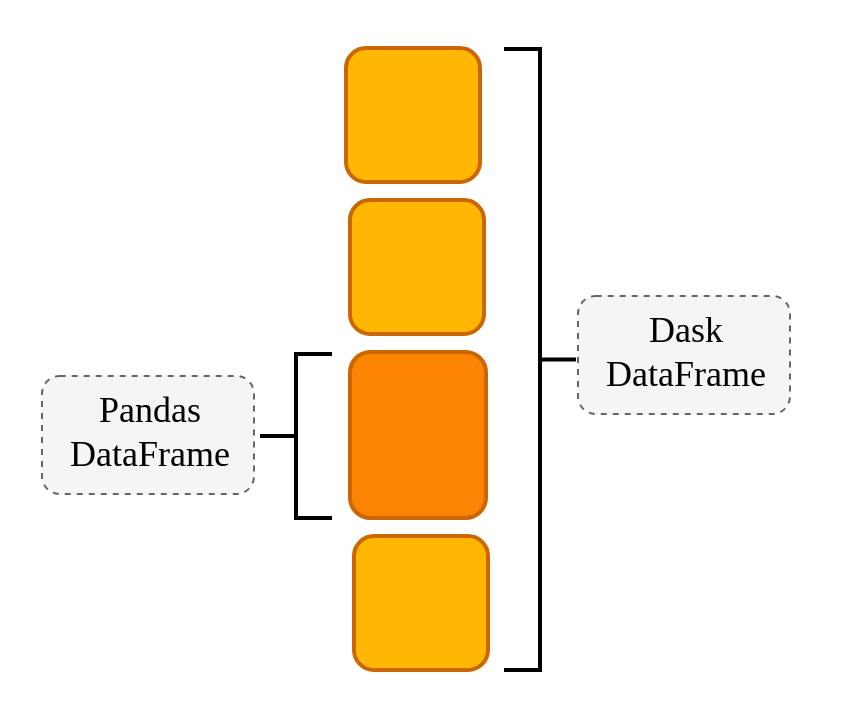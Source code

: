 <mxfile version="22.1.11" type="device">
  <diagram name="第 1 页" id="oAqOXAfmqRXlhrZzl3bs">
    <mxGraphModel dx="954" dy="617" grid="0" gridSize="10" guides="1" tooltips="1" connect="1" arrows="1" fold="1" page="1" pageScale="1" pageWidth="827" pageHeight="1169" math="0" shadow="0">
      <root>
        <mxCell id="0" />
        <mxCell id="1" parent="0" />
        <mxCell id="jKIt1H73kO7v2H1fhi2A-1" value="" style="rounded=0;whiteSpace=wrap;html=1;strokeColor=none;fillColor=none;" vertex="1" parent="1">
          <mxGeometry x="185" y="371" width="424" height="357" as="geometry" />
        </mxCell>
        <mxCell id="JGgQgZ4eFUtp59aLr5hr-1" value="" style="whiteSpace=wrap;html=1;aspect=fixed;rounded=1;fillColor=#FFB703;strokeColor=#CC6600;strokeWidth=2;" parent="1" vertex="1">
          <mxGeometry x="358" y="395" width="67" height="67" as="geometry" />
        </mxCell>
        <mxCell id="JGgQgZ4eFUtp59aLr5hr-2" value="" style="whiteSpace=wrap;html=1;aspect=fixed;rounded=1;fillColor=#FFB703;strokeColor=#CC6600;strokeWidth=2;" parent="1" vertex="1">
          <mxGeometry x="360" y="471" width="67" height="67" as="geometry" />
        </mxCell>
        <mxCell id="JGgQgZ4eFUtp59aLr5hr-4" value="" style="rounded=1;whiteSpace=wrap;html=1;fillColor=#FB8402;strokeColor=#CC6600;strokeWidth=2;" parent="1" vertex="1">
          <mxGeometry x="360" y="547" width="68" height="83" as="geometry" />
        </mxCell>
        <mxCell id="JGgQgZ4eFUtp59aLr5hr-5" value="" style="whiteSpace=wrap;html=1;aspect=fixed;rounded=1;fillColor=#FFB703;strokeColor=#CC6600;strokeWidth=2;" parent="1" vertex="1">
          <mxGeometry x="362" y="639" width="67" height="67" as="geometry" />
        </mxCell>
        <mxCell id="JGgQgZ4eFUtp59aLr5hr-7" value="" style="rounded=1;whiteSpace=wrap;html=1;dashed=1;strokeColor=#666666;fillColor=#f5f5f5;fontColor=#333333;" parent="1" vertex="1">
          <mxGeometry x="206" y="559" width="106" height="59" as="geometry" />
        </mxCell>
        <mxCell id="JGgQgZ4eFUtp59aLr5hr-6" value="&lt;font face=&quot;Times New Roman&quot; style=&quot;font-size: 18px;&quot;&gt;Pandas&lt;br&gt;DataFrame&lt;/font&gt;" style="text;html=1;strokeColor=none;fillColor=none;align=center;verticalAlign=middle;whiteSpace=wrap;rounded=0;" parent="1" vertex="1">
          <mxGeometry x="199" y="572" width="122" height="30" as="geometry" />
        </mxCell>
        <mxCell id="JGgQgZ4eFUtp59aLr5hr-8" value="" style="strokeWidth=2;html=1;shape=mxgraph.flowchart.annotation_2;align=left;labelPosition=right;pointerEvents=1;fillStyle=hatch;perimeterSpacing=8;fillColor=#CCFF99;noLabel=0;" parent="1" vertex="1">
          <mxGeometry x="315" y="548" width="36" height="82" as="geometry" />
        </mxCell>
        <mxCell id="JGgQgZ4eFUtp59aLr5hr-9" value="" style="rounded=1;whiteSpace=wrap;html=1;dashed=1;strokeColor=#666666;fillColor=#f5f5f5;fontColor=#333333;" parent="1" vertex="1">
          <mxGeometry x="474" y="519" width="106" height="59" as="geometry" />
        </mxCell>
        <mxCell id="JGgQgZ4eFUtp59aLr5hr-10" value="&lt;font face=&quot;Times New Roman&quot; style=&quot;font-size: 18px;&quot;&gt;Dask&lt;br&gt;DataFrame&lt;/font&gt;" style="text;html=1;strokeColor=none;fillColor=none;align=center;verticalAlign=middle;whiteSpace=wrap;rounded=0;" parent="1" vertex="1">
          <mxGeometry x="467" y="531.5" width="122" height="30" as="geometry" />
        </mxCell>
        <mxCell id="JGgQgZ4eFUtp59aLr5hr-11" value="" style="strokeWidth=2;html=1;shape=mxgraph.flowchart.annotation_2;align=left;labelPosition=right;pointerEvents=1;fillStyle=hatch;perimeterSpacing=8;fillColor=#CCFF99;noLabel=0;rotation=-180;" parent="1" vertex="1">
          <mxGeometry x="437" y="395.5" width="36" height="310.5" as="geometry" />
        </mxCell>
      </root>
    </mxGraphModel>
  </diagram>
</mxfile>
